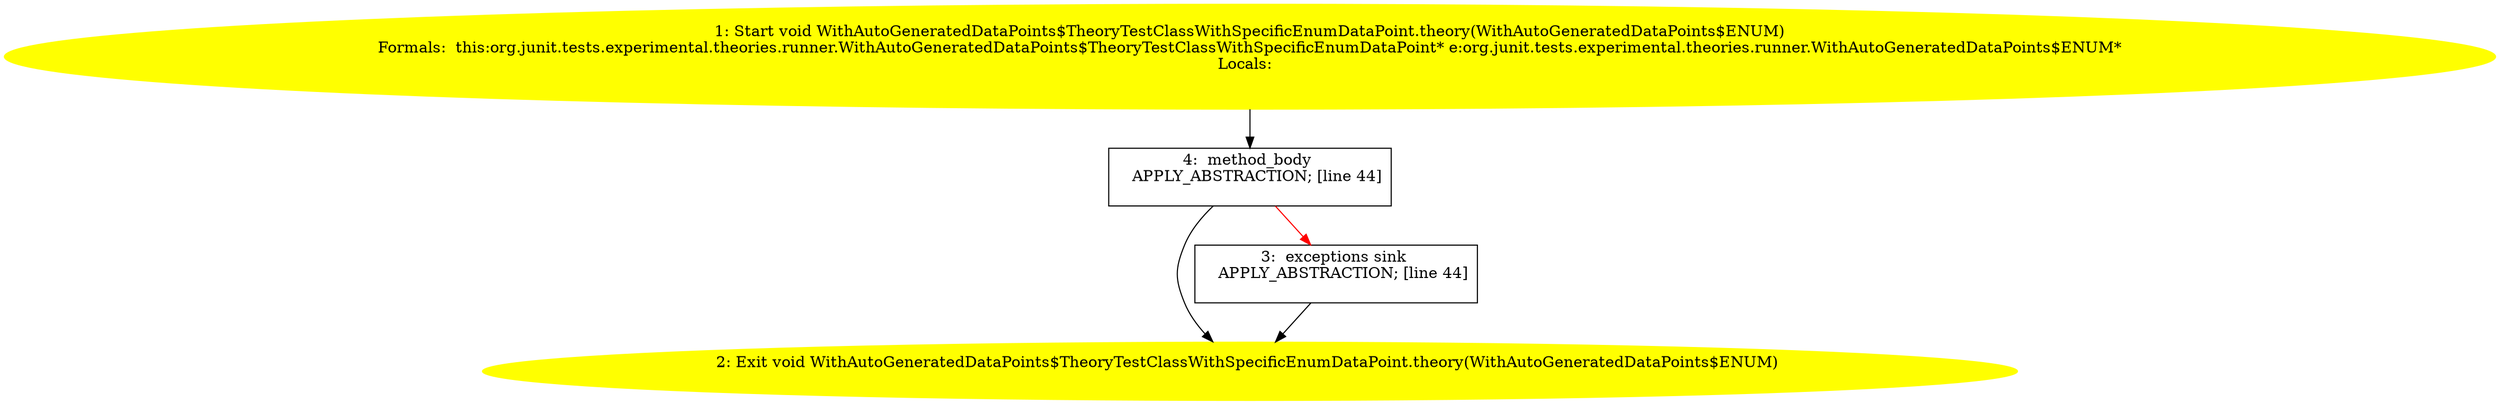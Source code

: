 /* @generated */
digraph cfg {
"org.junit.tests.experimental.theories.runner.WithAutoGeneratedDataPoints$TheoryTestClassWithSpecific.b638764d1a9be01739c5799869ae20c7_1" [label="1: Start void WithAutoGeneratedDataPoints$TheoryTestClassWithSpecificEnumDataPoint.theory(WithAutoGeneratedDataPoints$ENUM)\nFormals:  this:org.junit.tests.experimental.theories.runner.WithAutoGeneratedDataPoints$TheoryTestClassWithSpecificEnumDataPoint* e:org.junit.tests.experimental.theories.runner.WithAutoGeneratedDataPoints$ENUM*\nLocals:  \n  " color=yellow style=filled]
	

	 "org.junit.tests.experimental.theories.runner.WithAutoGeneratedDataPoints$TheoryTestClassWithSpecific.b638764d1a9be01739c5799869ae20c7_1" -> "org.junit.tests.experimental.theories.runner.WithAutoGeneratedDataPoints$TheoryTestClassWithSpecific.b638764d1a9be01739c5799869ae20c7_4" ;
"org.junit.tests.experimental.theories.runner.WithAutoGeneratedDataPoints$TheoryTestClassWithSpecific.b638764d1a9be01739c5799869ae20c7_2" [label="2: Exit void WithAutoGeneratedDataPoints$TheoryTestClassWithSpecificEnumDataPoint.theory(WithAutoGeneratedDataPoints$ENUM) \n  " color=yellow style=filled]
	

"org.junit.tests.experimental.theories.runner.WithAutoGeneratedDataPoints$TheoryTestClassWithSpecific.b638764d1a9be01739c5799869ae20c7_3" [label="3:  exceptions sink \n   APPLY_ABSTRACTION; [line 44]\n " shape="box"]
	

	 "org.junit.tests.experimental.theories.runner.WithAutoGeneratedDataPoints$TheoryTestClassWithSpecific.b638764d1a9be01739c5799869ae20c7_3" -> "org.junit.tests.experimental.theories.runner.WithAutoGeneratedDataPoints$TheoryTestClassWithSpecific.b638764d1a9be01739c5799869ae20c7_2" ;
"org.junit.tests.experimental.theories.runner.WithAutoGeneratedDataPoints$TheoryTestClassWithSpecific.b638764d1a9be01739c5799869ae20c7_4" [label="4:  method_body \n   APPLY_ABSTRACTION; [line 44]\n " shape="box"]
	

	 "org.junit.tests.experimental.theories.runner.WithAutoGeneratedDataPoints$TheoryTestClassWithSpecific.b638764d1a9be01739c5799869ae20c7_4" -> "org.junit.tests.experimental.theories.runner.WithAutoGeneratedDataPoints$TheoryTestClassWithSpecific.b638764d1a9be01739c5799869ae20c7_2" ;
	 "org.junit.tests.experimental.theories.runner.WithAutoGeneratedDataPoints$TheoryTestClassWithSpecific.b638764d1a9be01739c5799869ae20c7_4" -> "org.junit.tests.experimental.theories.runner.WithAutoGeneratedDataPoints$TheoryTestClassWithSpecific.b638764d1a9be01739c5799869ae20c7_3" [color="red" ];
}
